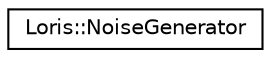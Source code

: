 digraph "Graphical Class Hierarchy"
{
 // LATEX_PDF_SIZE
  edge [fontname="Helvetica",fontsize="10",labelfontname="Helvetica",labelfontsize="10"];
  node [fontname="Helvetica",fontsize="10",shape=record];
  rankdir="LR";
  Node0 [label="Loris::NoiseGenerator",height=0.2,width=0.4,color="black", fillcolor="white", style="filled",URL="$a00231.html",tooltip=" "];
}
